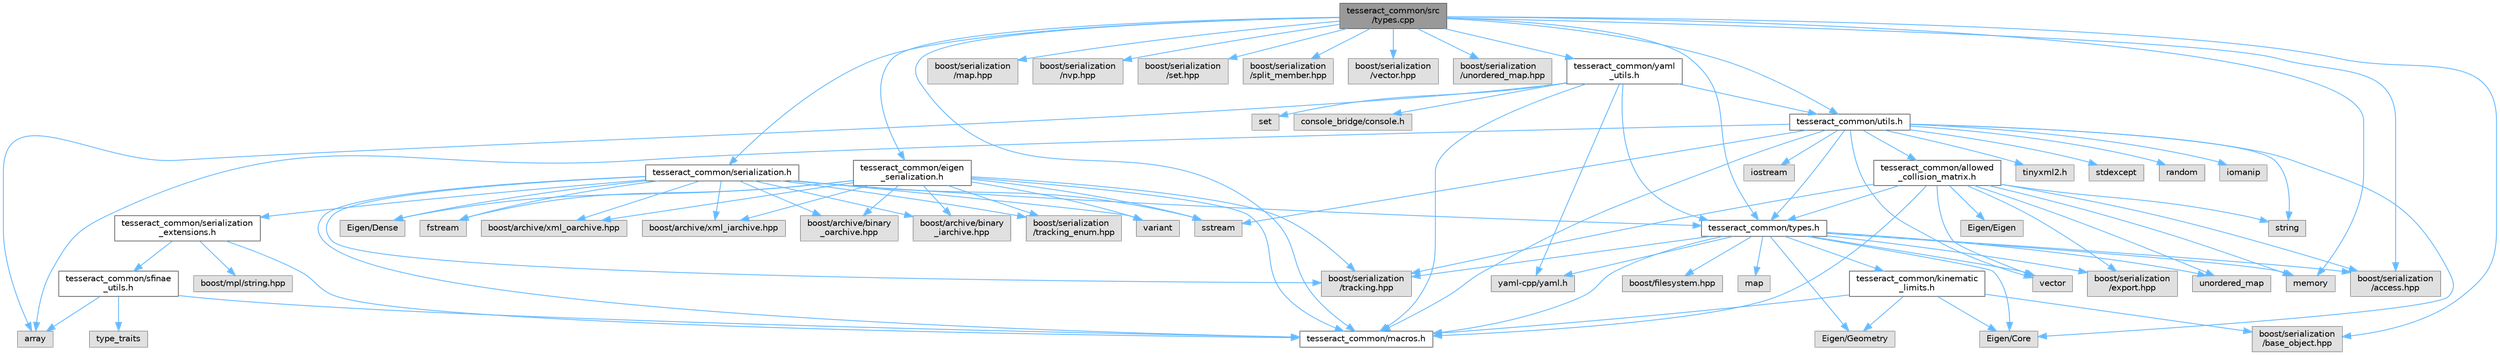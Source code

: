digraph "tesseract_common/src/types.cpp"
{
 // LATEX_PDF_SIZE
  bgcolor="transparent";
  edge [fontname=Helvetica,fontsize=10,labelfontname=Helvetica,labelfontsize=10];
  node [fontname=Helvetica,fontsize=10,shape=box,height=0.2,width=0.4];
  Node1 [label="tesseract_common/src\l/types.cpp",height=0.2,width=0.4,color="gray40", fillcolor="grey60", style="filled", fontcolor="black",tooltip="Common Tesseract Types."];
  Node1 -> Node2 [color="steelblue1",style="solid"];
  Node2 [label="tesseract_common/macros.h",height=0.2,width=0.4,color="grey40", fillcolor="white", style="filled",URL="$de/d3c/macros_8h.html",tooltip="Common Tesseract Macros."];
  Node1 -> Node3 [color="steelblue1",style="solid"];
  Node3 [label="boost/serialization\l/access.hpp",height=0.2,width=0.4,color="grey60", fillcolor="#E0E0E0", style="filled",tooltip=" "];
  Node1 -> Node4 [color="steelblue1",style="solid"];
  Node4 [label="boost/serialization\l/base_object.hpp",height=0.2,width=0.4,color="grey60", fillcolor="#E0E0E0", style="filled",tooltip=" "];
  Node1 -> Node5 [color="steelblue1",style="solid"];
  Node5 [label="boost/serialization\l/map.hpp",height=0.2,width=0.4,color="grey60", fillcolor="#E0E0E0", style="filled",tooltip=" "];
  Node1 -> Node6 [color="steelblue1",style="solid"];
  Node6 [label="boost/serialization\l/nvp.hpp",height=0.2,width=0.4,color="grey60", fillcolor="#E0E0E0", style="filled",tooltip=" "];
  Node1 -> Node7 [color="steelblue1",style="solid"];
  Node7 [label="boost/serialization\l/set.hpp",height=0.2,width=0.4,color="grey60", fillcolor="#E0E0E0", style="filled",tooltip=" "];
  Node1 -> Node8 [color="steelblue1",style="solid"];
  Node8 [label="boost/serialization\l/split_member.hpp",height=0.2,width=0.4,color="grey60", fillcolor="#E0E0E0", style="filled",tooltip=" "];
  Node1 -> Node9 [color="steelblue1",style="solid"];
  Node9 [label="boost/serialization\l/vector.hpp",height=0.2,width=0.4,color="grey60", fillcolor="#E0E0E0", style="filled",tooltip=" "];
  Node1 -> Node10 [color="steelblue1",style="solid"];
  Node10 [label="boost/serialization\l/unordered_map.hpp",height=0.2,width=0.4,color="grey60", fillcolor="#E0E0E0", style="filled",tooltip=" "];
  Node1 -> Node11 [color="steelblue1",style="solid"];
  Node11 [label="memory",height=0.2,width=0.4,color="grey60", fillcolor="#E0E0E0", style="filled",tooltip=" "];
  Node1 -> Node12 [color="steelblue1",style="solid"];
  Node12 [label="tesseract_common/eigen\l_serialization.h",height=0.2,width=0.4,color="grey40", fillcolor="white", style="filled",URL="$d1/df1/eigen__serialization_8h.html",tooltip=" "];
  Node12 -> Node2 [color="steelblue1",style="solid"];
  Node12 -> Node13 [color="steelblue1",style="solid"];
  Node13 [label="variant",height=0.2,width=0.4,color="grey60", fillcolor="#E0E0E0", style="filled",tooltip=" "];
  Node12 -> Node14 [color="steelblue1",style="solid"];
  Node14 [label="Eigen/Dense",height=0.2,width=0.4,color="grey60", fillcolor="#E0E0E0", style="filled",tooltip=" "];
  Node12 -> Node15 [color="steelblue1",style="solid"];
  Node15 [label="fstream",height=0.2,width=0.4,color="grey60", fillcolor="#E0E0E0", style="filled",tooltip=" "];
  Node12 -> Node16 [color="steelblue1",style="solid"];
  Node16 [label="sstream",height=0.2,width=0.4,color="grey60", fillcolor="#E0E0E0", style="filled",tooltip=" "];
  Node12 -> Node17 [color="steelblue1",style="solid"];
  Node17 [label="boost/archive/xml_oarchive.hpp",height=0.2,width=0.4,color="grey60", fillcolor="#E0E0E0", style="filled",tooltip=" "];
  Node12 -> Node18 [color="steelblue1",style="solid"];
  Node18 [label="boost/archive/xml_iarchive.hpp",height=0.2,width=0.4,color="grey60", fillcolor="#E0E0E0", style="filled",tooltip=" "];
  Node12 -> Node19 [color="steelblue1",style="solid"];
  Node19 [label="boost/archive/binary\l_oarchive.hpp",height=0.2,width=0.4,color="grey60", fillcolor="#E0E0E0", style="filled",tooltip=" "];
  Node12 -> Node20 [color="steelblue1",style="solid"];
  Node20 [label="boost/archive/binary\l_iarchive.hpp",height=0.2,width=0.4,color="grey60", fillcolor="#E0E0E0", style="filled",tooltip=" "];
  Node12 -> Node21 [color="steelblue1",style="solid"];
  Node21 [label="boost/serialization\l/tracking.hpp",height=0.2,width=0.4,color="grey60", fillcolor="#E0E0E0", style="filled",tooltip=" "];
  Node12 -> Node22 [color="steelblue1",style="solid"];
  Node22 [label="boost/serialization\l/tracking_enum.hpp",height=0.2,width=0.4,color="grey60", fillcolor="#E0E0E0", style="filled",tooltip=" "];
  Node1 -> Node23 [color="steelblue1",style="solid"];
  Node23 [label="tesseract_common/utils.h",height=0.2,width=0.4,color="grey40", fillcolor="white", style="filled",URL="$dc/d79/tesseract__common_2include_2tesseract__common_2utils_8h.html",tooltip="Common Tesseract Utility Functions."];
  Node23 -> Node2 [color="steelblue1",style="solid"];
  Node23 -> Node24 [color="steelblue1",style="solid"];
  Node24 [label="array",height=0.2,width=0.4,color="grey60", fillcolor="#E0E0E0", style="filled",tooltip=" "];
  Node23 -> Node25 [color="steelblue1",style="solid"];
  Node25 [label="vector",height=0.2,width=0.4,color="grey60", fillcolor="#E0E0E0", style="filled",tooltip=" "];
  Node23 -> Node26 [color="steelblue1",style="solid"];
  Node26 [label="string",height=0.2,width=0.4,color="grey60", fillcolor="#E0E0E0", style="filled",tooltip=" "];
  Node23 -> Node16 [color="steelblue1",style="solid"];
  Node23 -> Node27 [color="steelblue1",style="solid"];
  Node27 [label="stdexcept",height=0.2,width=0.4,color="grey60", fillcolor="#E0E0E0", style="filled",tooltip=" "];
  Node23 -> Node28 [color="steelblue1",style="solid"];
  Node28 [label="random",height=0.2,width=0.4,color="grey60", fillcolor="#E0E0E0", style="filled",tooltip=" "];
  Node23 -> Node29 [color="steelblue1",style="solid"];
  Node29 [label="iomanip",height=0.2,width=0.4,color="grey60", fillcolor="#E0E0E0", style="filled",tooltip=" "];
  Node23 -> Node30 [color="steelblue1",style="solid"];
  Node30 [label="Eigen/Core",height=0.2,width=0.4,color="grey60", fillcolor="#E0E0E0", style="filled",tooltip=" "];
  Node23 -> Node31 [color="steelblue1",style="solid"];
  Node31 [label="iostream",height=0.2,width=0.4,color="grey60", fillcolor="#E0E0E0", style="filled",tooltip=" "];
  Node23 -> Node32 [color="steelblue1",style="solid"];
  Node32 [label="tinyxml2.h",height=0.2,width=0.4,color="grey60", fillcolor="#E0E0E0", style="filled",tooltip=" "];
  Node23 -> Node33 [color="steelblue1",style="solid"];
  Node33 [label="tesseract_common/allowed\l_collision_matrix.h",height=0.2,width=0.4,color="grey40", fillcolor="white", style="filled",URL="$d2/d01/allowed__collision__matrix_8h.html",tooltip=" "];
  Node33 -> Node2 [color="steelblue1",style="solid"];
  Node33 -> Node3 [color="steelblue1",style="solid"];
  Node33 -> Node26 [color="steelblue1",style="solid"];
  Node33 -> Node25 [color="steelblue1",style="solid"];
  Node33 -> Node11 [color="steelblue1",style="solid"];
  Node33 -> Node34 [color="steelblue1",style="solid"];
  Node34 [label="Eigen/Eigen",height=0.2,width=0.4,color="grey60", fillcolor="#E0E0E0", style="filled",tooltip=" "];
  Node33 -> Node35 [color="steelblue1",style="solid"];
  Node35 [label="unordered_map",height=0.2,width=0.4,color="grey60", fillcolor="#E0E0E0", style="filled",tooltip=" "];
  Node33 -> Node36 [color="steelblue1",style="solid"];
  Node36 [label="tesseract_common/types.h",height=0.2,width=0.4,color="grey40", fillcolor="white", style="filled",URL="$dd/ddb/tesseract__common_2include_2tesseract__common_2types_8h.html",tooltip="Common Tesseract Types."];
  Node36 -> Node2 [color="steelblue1",style="solid"];
  Node36 -> Node3 [color="steelblue1",style="solid"];
  Node36 -> Node30 [color="steelblue1",style="solid"];
  Node36 -> Node37 [color="steelblue1",style="solid"];
  Node37 [label="Eigen/Geometry",height=0.2,width=0.4,color="grey60", fillcolor="#E0E0E0", style="filled",tooltip=" "];
  Node36 -> Node25 [color="steelblue1",style="solid"];
  Node36 -> Node11 [color="steelblue1",style="solid"];
  Node36 -> Node38 [color="steelblue1",style="solid"];
  Node38 [label="map",height=0.2,width=0.4,color="grey60", fillcolor="#E0E0E0", style="filled",tooltip=" "];
  Node36 -> Node35 [color="steelblue1",style="solid"];
  Node36 -> Node39 [color="steelblue1",style="solid"];
  Node39 [label="boost/filesystem.hpp",height=0.2,width=0.4,color="grey60", fillcolor="#E0E0E0", style="filled",tooltip=" "];
  Node36 -> Node40 [color="steelblue1",style="solid"];
  Node40 [label="yaml-cpp/yaml.h",height=0.2,width=0.4,color="grey60", fillcolor="#E0E0E0", style="filled",tooltip=" "];
  Node36 -> Node41 [color="steelblue1",style="solid"];
  Node41 [label="tesseract_common/kinematic\l_limits.h",height=0.2,width=0.4,color="grey40", fillcolor="white", style="filled",URL="$d9/dc2/kinematic__limits_8h.html",tooltip="Common Tesseract Kinematic Limits and Related Utility Functions."];
  Node41 -> Node2 [color="steelblue1",style="solid"];
  Node41 -> Node30 [color="steelblue1",style="solid"];
  Node41 -> Node37 [color="steelblue1",style="solid"];
  Node41 -> Node4 [color="steelblue1",style="solid"];
  Node36 -> Node42 [color="steelblue1",style="solid"];
  Node42 [label="boost/serialization\l/export.hpp",height=0.2,width=0.4,color="grey60", fillcolor="#E0E0E0", style="filled",tooltip=" "];
  Node36 -> Node21 [color="steelblue1",style="solid"];
  Node33 -> Node42 [color="steelblue1",style="solid"];
  Node33 -> Node21 [color="steelblue1",style="solid"];
  Node23 -> Node36 [color="steelblue1",style="solid"];
  Node1 -> Node36 [color="steelblue1",style="solid"];
  Node1 -> Node43 [color="steelblue1",style="solid"];
  Node43 [label="tesseract_common/yaml\l_utils.h",height=0.2,width=0.4,color="grey40", fillcolor="white", style="filled",URL="$d2/db4/yaml__utils_8h.html",tooltip="YAML Type conversions."];
  Node43 -> Node2 [color="steelblue1",style="solid"];
  Node43 -> Node40 [color="steelblue1",style="solid"];
  Node43 -> Node44 [color="steelblue1",style="solid"];
  Node44 [label="set",height=0.2,width=0.4,color="grey60", fillcolor="#E0E0E0", style="filled",tooltip=" "];
  Node43 -> Node24 [color="steelblue1",style="solid"];
  Node43 -> Node45 [color="steelblue1",style="solid"];
  Node45 [label="console_bridge/console.h",height=0.2,width=0.4,color="grey60", fillcolor="#E0E0E0", style="filled",tooltip=" "];
  Node43 -> Node36 [color="steelblue1",style="solid"];
  Node43 -> Node23 [color="steelblue1",style="solid"];
  Node1 -> Node46 [color="steelblue1",style="solid"];
  Node46 [label="tesseract_common/serialization.h",height=0.2,width=0.4,color="grey40", fillcolor="white", style="filled",URL="$dd/d50/serialization_8h.html",tooltip="Additional Boost serialization wrappers."];
  Node46 -> Node2 [color="steelblue1",style="solid"];
  Node46 -> Node13 [color="steelblue1",style="solid"];
  Node46 -> Node14 [color="steelblue1",style="solid"];
  Node46 -> Node15 [color="steelblue1",style="solid"];
  Node46 -> Node16 [color="steelblue1",style="solid"];
  Node46 -> Node17 [color="steelblue1",style="solid"];
  Node46 -> Node18 [color="steelblue1",style="solid"];
  Node46 -> Node19 [color="steelblue1",style="solid"];
  Node46 -> Node20 [color="steelblue1",style="solid"];
  Node46 -> Node21 [color="steelblue1",style="solid"];
  Node46 -> Node22 [color="steelblue1",style="solid"];
  Node46 -> Node36 [color="steelblue1",style="solid"];
  Node46 -> Node47 [color="steelblue1",style="solid"];
  Node47 [label="tesseract_common/serialization\l_extensions.h",height=0.2,width=0.4,color="grey40", fillcolor="white", style="filled",URL="$d5/d03/serialization__extensions_8h.html",tooltip="Boost serialization class extension macros and helpers."];
  Node47 -> Node2 [color="steelblue1",style="solid"];
  Node47 -> Node48 [color="steelblue1",style="solid"];
  Node48 [label="boost/mpl/string.hpp",height=0.2,width=0.4,color="grey60", fillcolor="#E0E0E0", style="filled",tooltip=" "];
  Node47 -> Node49 [color="steelblue1",style="solid"];
  Node49 [label="tesseract_common/sfinae\l_utils.h",height=0.2,width=0.4,color="grey40", fillcolor="white", style="filled",URL="$d3/d03/sfinae__utils_8h.html",tooltip=" "];
  Node49 -> Node2 [color="steelblue1",style="solid"];
  Node49 -> Node50 [color="steelblue1",style="solid"];
  Node50 [label="type_traits",height=0.2,width=0.4,color="grey60", fillcolor="#E0E0E0", style="filled",tooltip=" "];
  Node49 -> Node24 [color="steelblue1",style="solid"];
}
